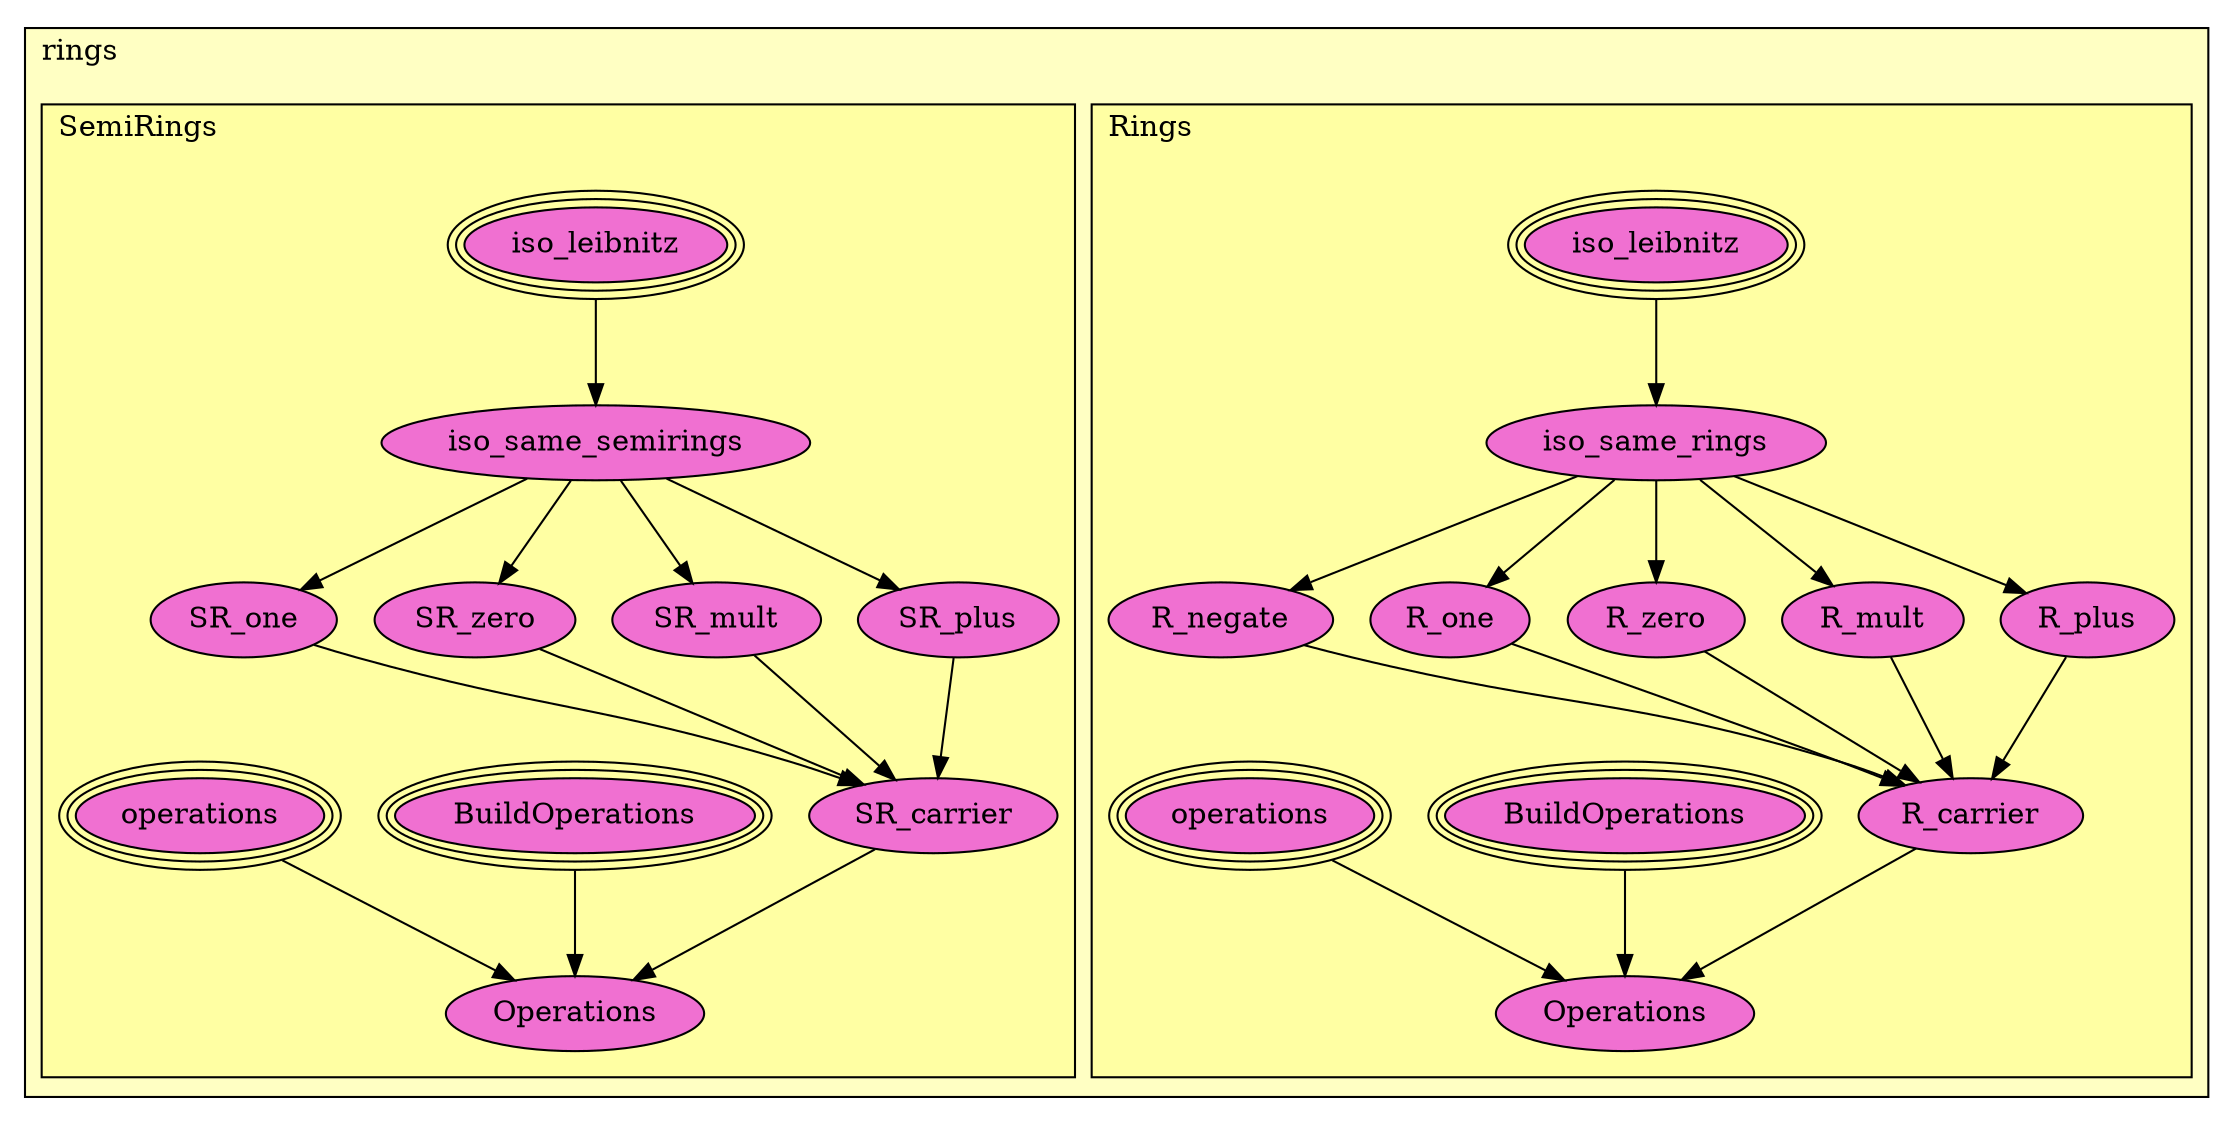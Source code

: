 digraph HoTT_Classes_isomorphisms_rings {
  graph [ratio=0.5]
  node [style=filled]
rings_SemiRings_iso_leibnitz [label="iso_leibnitz", URL=<rings.html#SemiRings.iso_leibnitz>, peripheries=3, fillcolor="#F070D1"] ;
rings_SemiRings_iso_same_semirings [label="iso_same_semirings", URL=<rings.html#SemiRings.iso_same_semirings>, fillcolor="#F070D1"] ;
rings_SemiRings_SR_one [label="SR_one", URL=<rings.html#SemiRings.SR_one>, fillcolor="#F070D1"] ;
rings_SemiRings_SR_zero [label="SR_zero", URL=<rings.html#SemiRings.SR_zero>, fillcolor="#F070D1"] ;
rings_SemiRings_SR_mult [label="SR_mult", URL=<rings.html#SemiRings.SR_mult>, fillcolor="#F070D1"] ;
rings_SemiRings_SR_plus [label="SR_plus", URL=<rings.html#SemiRings.SR_plus>, fillcolor="#F070D1"] ;
rings_SemiRings_SR_carrier [label="SR_carrier", URL=<rings.html#SemiRings.SR_carrier>, fillcolor="#F070D1"] ;
rings_SemiRings_BuildOperations [label="BuildOperations", URL=<rings.html#SemiRings.BuildOperations>, peripheries=3, fillcolor="#F070D1"] ;
rings_SemiRings_operations [label="operations", URL=<rings.html#SemiRings.operations>, peripheries=3, fillcolor="#F070D1"] ;
rings_SemiRings_Operations [label="Operations", URL=<rings.html#SemiRings.Operations>, fillcolor="#F070D1"] ;
rings_Rings_iso_leibnitz [label="iso_leibnitz", URL=<rings.html#Rings.iso_leibnitz>, peripheries=3, fillcolor="#F070D1"] ;
rings_Rings_iso_same_rings [label="iso_same_rings", URL=<rings.html#Rings.iso_same_rings>, fillcolor="#F070D1"] ;
rings_Rings_R_negate [label="R_negate", URL=<rings.html#Rings.R_negate>, fillcolor="#F070D1"] ;
rings_Rings_R_one [label="R_one", URL=<rings.html#Rings.R_one>, fillcolor="#F070D1"] ;
rings_Rings_R_zero [label="R_zero", URL=<rings.html#Rings.R_zero>, fillcolor="#F070D1"] ;
rings_Rings_R_mult [label="R_mult", URL=<rings.html#Rings.R_mult>, fillcolor="#F070D1"] ;
rings_Rings_R_plus [label="R_plus", URL=<rings.html#Rings.R_plus>, fillcolor="#F070D1"] ;
rings_Rings_R_carrier [label="R_carrier", URL=<rings.html#Rings.R_carrier>, fillcolor="#F070D1"] ;
rings_Rings_BuildOperations [label="BuildOperations", URL=<rings.html#Rings.BuildOperations>, peripheries=3, fillcolor="#F070D1"] ;
rings_Rings_operations [label="operations", URL=<rings.html#Rings.operations>, peripheries=3, fillcolor="#F070D1"] ;
rings_Rings_Operations [label="Operations", URL=<rings.html#Rings.Operations>, fillcolor="#F070D1"] ;
  rings_SemiRings_iso_leibnitz -> rings_SemiRings_iso_same_semirings [] ;
  rings_SemiRings_iso_same_semirings -> rings_SemiRings_SR_one [] ;
  rings_SemiRings_iso_same_semirings -> rings_SemiRings_SR_zero [] ;
  rings_SemiRings_iso_same_semirings -> rings_SemiRings_SR_mult [] ;
  rings_SemiRings_iso_same_semirings -> rings_SemiRings_SR_plus [] ;
  rings_SemiRings_SR_one -> rings_SemiRings_SR_carrier [] ;
  rings_SemiRings_SR_zero -> rings_SemiRings_SR_carrier [] ;
  rings_SemiRings_SR_mult -> rings_SemiRings_SR_carrier [] ;
  rings_SemiRings_SR_plus -> rings_SemiRings_SR_carrier [] ;
  rings_SemiRings_SR_carrier -> rings_SemiRings_Operations [] ;
  rings_SemiRings_BuildOperations -> rings_SemiRings_Operations [] ;
  rings_SemiRings_operations -> rings_SemiRings_Operations [] ;
  rings_Rings_iso_leibnitz -> rings_Rings_iso_same_rings [] ;
  rings_Rings_iso_same_rings -> rings_Rings_R_negate [] ;
  rings_Rings_iso_same_rings -> rings_Rings_R_one [] ;
  rings_Rings_iso_same_rings -> rings_Rings_R_zero [] ;
  rings_Rings_iso_same_rings -> rings_Rings_R_mult [] ;
  rings_Rings_iso_same_rings -> rings_Rings_R_plus [] ;
  rings_Rings_R_negate -> rings_Rings_R_carrier [] ;
  rings_Rings_R_one -> rings_Rings_R_carrier [] ;
  rings_Rings_R_zero -> rings_Rings_R_carrier [] ;
  rings_Rings_R_mult -> rings_Rings_R_carrier [] ;
  rings_Rings_R_plus -> rings_Rings_R_carrier [] ;
  rings_Rings_R_carrier -> rings_Rings_Operations [] ;
  rings_Rings_BuildOperations -> rings_Rings_Operations [] ;
  rings_Rings_operations -> rings_Rings_Operations [] ;
subgraph cluster_rings { label="rings"; fillcolor="#FFFFC3"; labeljust=l; style=filled 
subgraph cluster_rings_Rings { label="Rings"; fillcolor="#FFFFA3"; labeljust=l; style=filled 
rings_Rings_Operations; rings_Rings_operations; rings_Rings_BuildOperations; rings_Rings_R_carrier; rings_Rings_R_plus; rings_Rings_R_mult; rings_Rings_R_zero; rings_Rings_R_one; rings_Rings_R_negate; rings_Rings_iso_same_rings; rings_Rings_iso_leibnitz; };
subgraph cluster_rings_SemiRings { label="SemiRings"; fillcolor="#FFFFA3"; labeljust=l; style=filled 
rings_SemiRings_Operations; rings_SemiRings_operations; rings_SemiRings_BuildOperations; rings_SemiRings_SR_carrier; rings_SemiRings_SR_plus; rings_SemiRings_SR_mult; rings_SemiRings_SR_zero; rings_SemiRings_SR_one; rings_SemiRings_iso_same_semirings; rings_SemiRings_iso_leibnitz; };
};
} /* END */
